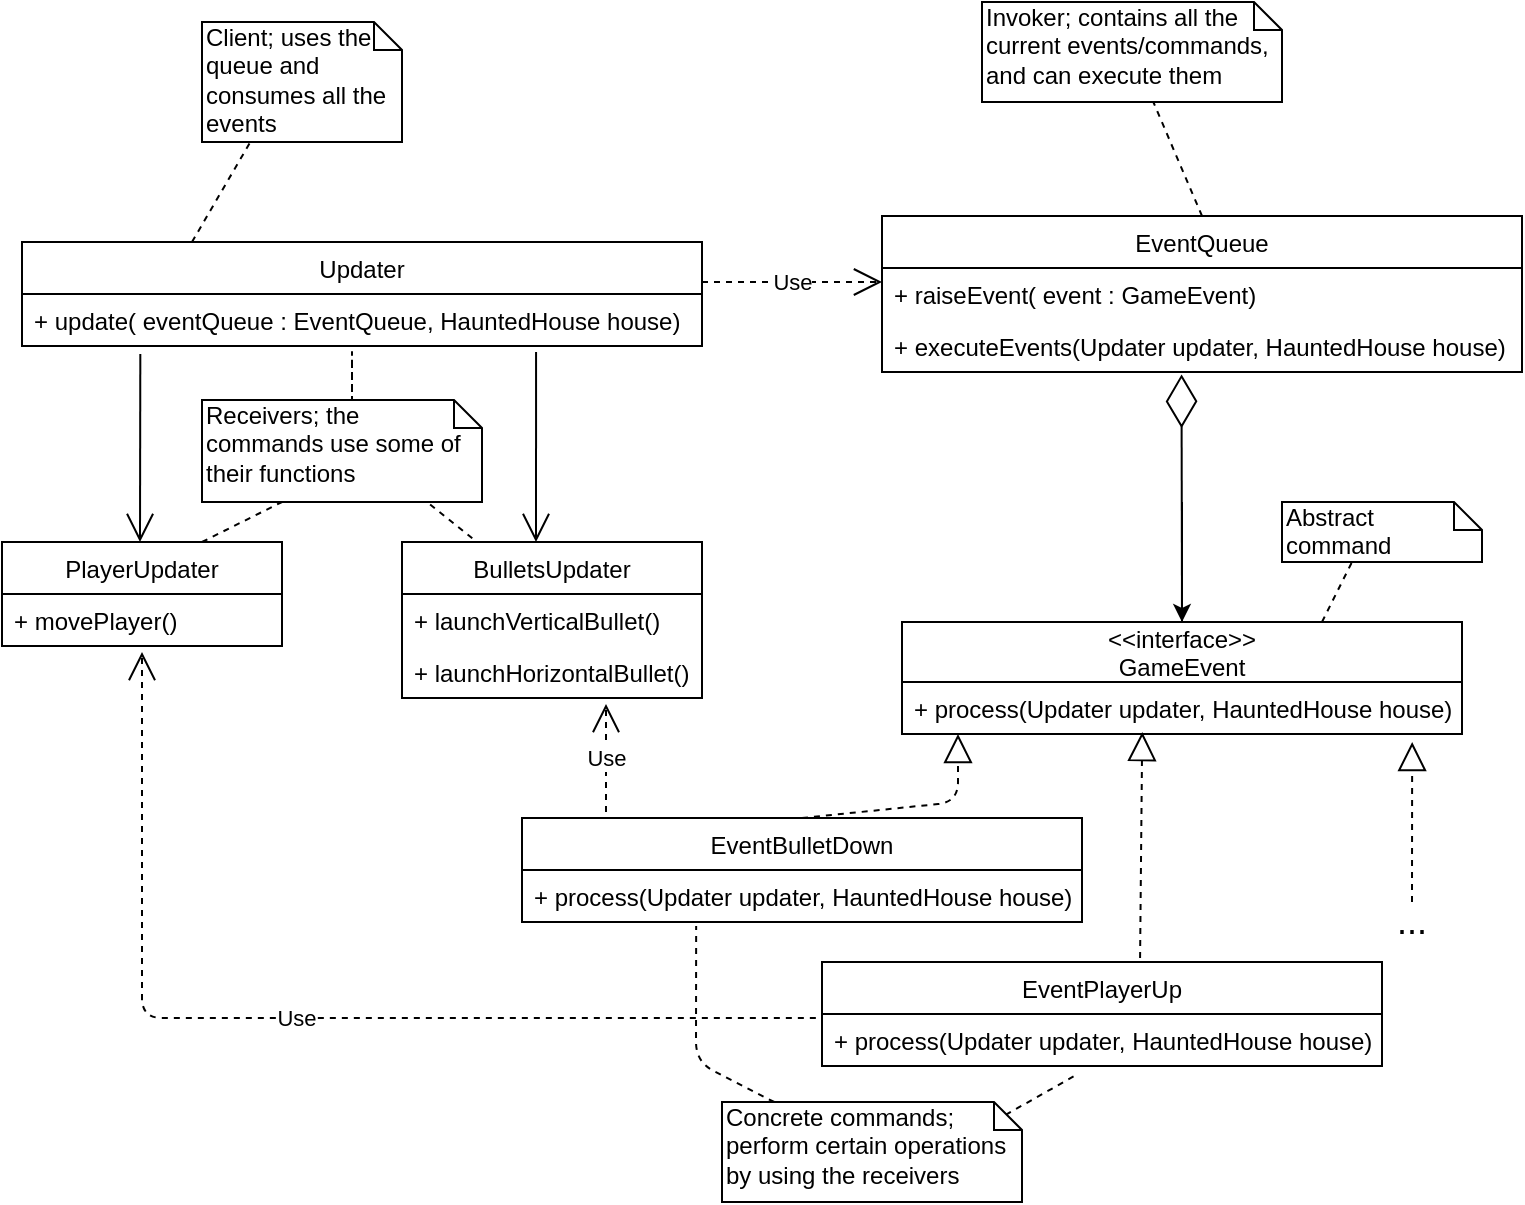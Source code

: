 <mxfile version="10.7.3" type="device"><diagram id="NFGaNk8pFJrYSLJNn4He" name="Page-1"><mxGraphModel dx="918" dy="648" grid="1" gridSize="10" guides="1" tooltips="1" connect="1" arrows="1" fold="1" page="1" pageScale="1" pageWidth="827" pageHeight="1169" math="0" shadow="0"><root><mxCell id="0"/><mxCell id="1" parent="0"/><mxCell id="ev_TJrRn8RHCsd9zcka4-1" value="Updater" style="swimlane;fontStyle=0;childLayout=stackLayout;horizontal=1;startSize=26;fillColor=none;horizontalStack=0;resizeParent=1;resizeParentMax=0;resizeLast=0;collapsible=1;marginBottom=0;" parent="1" vertex="1"><mxGeometry x="20" y="140" width="340" height="52" as="geometry"/></mxCell><mxCell id="ev_TJrRn8RHCsd9zcka4-2" value="+ update( eventQueue : EventQueue, HauntedHouse house)" style="text;strokeColor=none;fillColor=none;align=left;verticalAlign=top;spacingLeft=4;spacingRight=4;overflow=hidden;rotatable=0;points=[[0,0.5],[1,0.5]];portConstraint=eastwest;" parent="ev_TJrRn8RHCsd9zcka4-1" vertex="1"><mxGeometry y="26" width="340" height="26" as="geometry"/></mxCell><mxCell id="ev_TJrRn8RHCsd9zcka4-5" value="" style="endArrow=none;dashed=1;html=1;exitX=0.25;exitY=0;exitDx=0;exitDy=0;" parent="1" source="ev_TJrRn8RHCsd9zcka4-1" edge="1"><mxGeometry width="50" height="50" relative="1" as="geometry"><mxPoint x="90" y="130" as="sourcePoint"/><mxPoint x="140" y="80" as="targetPoint"/><Array as="points"/></mxGeometry></mxCell><mxCell id="ev_TJrRn8RHCsd9zcka4-6" value="Client; uses the queue and consumes all the events" style="shape=note;whiteSpace=wrap;html=1;size=14;verticalAlign=top;align=left;spacingTop=-6;" parent="1" vertex="1"><mxGeometry x="110" y="30" width="100" height="60" as="geometry"/></mxCell><mxCell id="ev_TJrRn8RHCsd9zcka4-7" value="Use" style="endArrow=open;endSize=12;dashed=1;html=1;" parent="1" edge="1"><mxGeometry width="160" relative="1" as="geometry"><mxPoint x="360" y="160" as="sourcePoint"/><mxPoint x="450" y="160" as="targetPoint"/></mxGeometry></mxCell><mxCell id="ev_TJrRn8RHCsd9zcka4-8" value="EventQueue" style="swimlane;fontStyle=0;childLayout=stackLayout;horizontal=1;startSize=26;fillColor=none;horizontalStack=0;resizeParent=1;resizeParentMax=0;resizeLast=0;collapsible=1;marginBottom=0;" parent="1" vertex="1"><mxGeometry x="450" y="127" width="320" height="78" as="geometry"/></mxCell><mxCell id="ev_TJrRn8RHCsd9zcka4-9" value="+ raiseEvent( event : GameEvent)" style="text;strokeColor=none;fillColor=none;align=left;verticalAlign=top;spacingLeft=4;spacingRight=4;overflow=hidden;rotatable=0;points=[[0,0.5],[1,0.5]];portConstraint=eastwest;" parent="ev_TJrRn8RHCsd9zcka4-8" vertex="1"><mxGeometry y="26" width="320" height="26" as="geometry"/></mxCell><mxCell id="ev_TJrRn8RHCsd9zcka4-10" value="+ executeEvents(Updater updater, HauntedHouse house)" style="text;strokeColor=none;fillColor=none;align=left;verticalAlign=top;spacingLeft=4;spacingRight=4;overflow=hidden;rotatable=0;points=[[0,0.5],[1,0.5]];portConstraint=eastwest;" parent="ev_TJrRn8RHCsd9zcka4-8" vertex="1"><mxGeometry y="52" width="320" height="26" as="geometry"/></mxCell><mxCell id="ev_TJrRn8RHCsd9zcka4-12" value="" style="endArrow=none;dashed=1;html=1;exitX=0.5;exitY=0;exitDx=0;exitDy=0;" parent="1" source="ev_TJrRn8RHCsd9zcka4-8" target="ev_TJrRn8RHCsd9zcka4-13" edge="1"><mxGeometry width="50" height="50" relative="1" as="geometry"><mxPoint x="410" y="120" as="sourcePoint"/><mxPoint x="460" y="70" as="targetPoint"/></mxGeometry></mxCell><mxCell id="ev_TJrRn8RHCsd9zcka4-13" value="Invoker; contains all the current events/commands, and can execute them" style="shape=note;whiteSpace=wrap;html=1;size=14;verticalAlign=top;align=left;spacingTop=-6;" parent="1" vertex="1"><mxGeometry x="500" y="20" width="150" height="50" as="geometry"/></mxCell><mxCell id="ev_TJrRn8RHCsd9zcka4-14" value="" style="endArrow=diamondThin;endFill=0;endSize=24;html=1;entryX=0.468;entryY=1.046;entryDx=0;entryDy=0;entryPerimeter=0;exitX=0.5;exitY=0;exitDx=0;exitDy=0;" parent="1" source="ev_TJrRn8RHCsd9zcka4-15" target="ev_TJrRn8RHCsd9zcka4-10" edge="1"><mxGeometry width="160" relative="1" as="geometry"><mxPoint x="607" y="320" as="sourcePoint"/><mxPoint x="607" y="207" as="targetPoint"/></mxGeometry></mxCell><mxCell id="ev_TJrRn8RHCsd9zcka4-15" value="&#10;&lt;&lt;interface&gt;&gt;&#10;GameEvent&#10;" style="swimlane;fontStyle=0;childLayout=stackLayout;horizontal=1;startSize=30;fillColor=none;horizontalStack=0;resizeParent=1;resizeParentMax=0;resizeLast=0;collapsible=1;marginBottom=0;" parent="1" vertex="1"><mxGeometry x="460" y="330" width="280" height="56" as="geometry"/></mxCell><mxCell id="ev_TJrRn8RHCsd9zcka4-16" value="+ process(Updater updater, HauntedHouse house)" style="text;strokeColor=none;fillColor=none;align=left;verticalAlign=top;spacingLeft=4;spacingRight=4;overflow=hidden;rotatable=0;points=[[0,0.5],[1,0.5]];portConstraint=eastwest;" parent="ev_TJrRn8RHCsd9zcka4-15" vertex="1"><mxGeometry y="30" width="280" height="26" as="geometry"/></mxCell><mxCell id="ev_TJrRn8RHCsd9zcka4-22" value="" style="endArrow=classic;html=1;" parent="1" edge="1"><mxGeometry width="50" height="50" relative="1" as="geometry"><mxPoint x="600" y="270" as="sourcePoint"/><mxPoint x="600" y="330" as="targetPoint"/></mxGeometry></mxCell><mxCell id="ev_TJrRn8RHCsd9zcka4-23" value="" style="endArrow=none;dashed=1;html=1;exitX=0.75;exitY=0;exitDx=0;exitDy=0;" parent="1" source="ev_TJrRn8RHCsd9zcka4-15" edge="1"><mxGeometry width="50" height="50" relative="1" as="geometry"><mxPoint x="680" y="310" as="sourcePoint"/><mxPoint x="690" y="290" as="targetPoint"/></mxGeometry></mxCell><mxCell id="ev_TJrRn8RHCsd9zcka4-24" value="Abstract command" style="shape=note;whiteSpace=wrap;html=1;size=14;verticalAlign=top;align=left;spacingTop=-6;" parent="1" vertex="1"><mxGeometry x="650" y="270" width="100" height="30" as="geometry"/></mxCell><mxCell id="ev_TJrRn8RHCsd9zcka4-25" value="" style="endArrow=block;dashed=1;endFill=0;endSize=12;html=1;entryX=0.1;entryY=1;entryDx=0;entryDy=0;entryPerimeter=0;exitX=0.5;exitY=0;exitDx=0;exitDy=0;" parent="1" source="ev_TJrRn8RHCsd9zcka4-32" target="ev_TJrRn8RHCsd9zcka4-16" edge="1"><mxGeometry width="160" relative="1" as="geometry"><mxPoint x="489" y="470" as="sourcePoint"/><mxPoint x="489" y="391" as="targetPoint"/><Array as="points"><mxPoint x="488" y="420"/></Array></mxGeometry></mxCell><mxCell id="ev_TJrRn8RHCsd9zcka4-28" value="" style="endArrow=block;dashed=1;endFill=0;endSize=12;html=1;entryX=0.429;entryY=0.962;entryDx=0;entryDy=0;entryPerimeter=0;exitX=0.568;exitY=-0.038;exitDx=0;exitDy=0;exitPerimeter=0;" parent="1" source="ev_TJrRn8RHCsd9zcka4-36" target="ev_TJrRn8RHCsd9zcka4-16" edge="1"><mxGeometry width="160" relative="1" as="geometry"><mxPoint x="580" y="470" as="sourcePoint"/><mxPoint x="580" y="390" as="targetPoint"/></mxGeometry></mxCell><mxCell id="ev_TJrRn8RHCsd9zcka4-29" value="" style="endArrow=block;dashed=1;endFill=0;endSize=12;html=1;entryX=0.911;entryY=1.154;entryDx=0;entryDy=0;entryPerimeter=0;" parent="1" target="ev_TJrRn8RHCsd9zcka4-16" edge="1"><mxGeometry width="160" relative="1" as="geometry"><mxPoint x="715" y="470" as="sourcePoint"/><mxPoint x="790" y="460" as="targetPoint"/></mxGeometry></mxCell><mxCell id="ev_TJrRn8RHCsd9zcka4-30" value="&lt;font style=&quot;font-size: 18px&quot;&gt;...&lt;/font&gt;" style="text;html=1;strokeColor=none;fillColor=none;align=center;verticalAlign=middle;whiteSpace=wrap;rounded=0;" parent="1" vertex="1"><mxGeometry x="690" y="470" width="50" height="20" as="geometry"/></mxCell><mxCell id="ev_TJrRn8RHCsd9zcka4-32" value="EventBulletDown" style="swimlane;fontStyle=0;childLayout=stackLayout;horizontal=1;startSize=26;fillColor=none;horizontalStack=0;resizeParent=1;resizeParentMax=0;resizeLast=0;collapsible=1;marginBottom=0;" parent="1" vertex="1"><mxGeometry x="270" y="428" width="280" height="52" as="geometry"/></mxCell><mxCell id="ev_TJrRn8RHCsd9zcka4-33" value="+ process(Updater updater, HauntedHouse house)" style="text;strokeColor=none;fillColor=none;align=left;verticalAlign=top;spacingLeft=4;spacingRight=4;overflow=hidden;rotatable=0;points=[[0,0.5],[1,0.5]];portConstraint=eastwest;" parent="ev_TJrRn8RHCsd9zcka4-32" vertex="1"><mxGeometry y="26" width="280" height="26" as="geometry"/></mxCell><mxCell id="ev_TJrRn8RHCsd9zcka4-36" value="EventPlayerUp" style="swimlane;fontStyle=0;childLayout=stackLayout;horizontal=1;startSize=26;fillColor=none;horizontalStack=0;resizeParent=1;resizeParentMax=0;resizeLast=0;collapsible=1;marginBottom=0;" parent="1" vertex="1"><mxGeometry x="420" y="500" width="280" height="52" as="geometry"/></mxCell><mxCell id="ev_TJrRn8RHCsd9zcka4-37" value="+ process(Updater updater, HauntedHouse house)" style="text;strokeColor=none;fillColor=none;align=left;verticalAlign=top;spacingLeft=4;spacingRight=4;overflow=hidden;rotatable=0;points=[[0,0.5],[1,0.5]];portConstraint=eastwest;" parent="ev_TJrRn8RHCsd9zcka4-36" vertex="1"><mxGeometry y="26" width="280" height="26" as="geometry"/></mxCell><mxCell id="ev_TJrRn8RHCsd9zcka4-41" value="" style="endArrow=none;dashed=1;html=1;entryX=0.311;entryY=1.077;entryDx=0;entryDy=0;entryPerimeter=0;" parent="1" source="ev_TJrRn8RHCsd9zcka4-43" target="ev_TJrRn8RHCsd9zcka4-33" edge="1"><mxGeometry width="50" height="50" relative="1" as="geometry"><mxPoint x="420" y="600" as="sourcePoint"/><mxPoint x="370" y="570" as="targetPoint"/><Array as="points"><mxPoint x="357" y="550"/></Array></mxGeometry></mxCell><mxCell id="ev_TJrRn8RHCsd9zcka4-42" value="" style="endArrow=none;dashed=1;html=1;entryX=0.457;entryY=1.154;entryDx=0;entryDy=0;entryPerimeter=0;" parent="1" target="ev_TJrRn8RHCsd9zcka4-37" edge="1"><mxGeometry width="50" height="50" relative="1" as="geometry"><mxPoint x="470" y="600" as="sourcePoint"/><mxPoint x="530" y="590" as="targetPoint"/></mxGeometry></mxCell><mxCell id="ev_TJrRn8RHCsd9zcka4-43" value="Concrete commands;&lt;br&gt;perform certain operations by using the receivers&lt;br&gt;" style="shape=note;whiteSpace=wrap;html=1;size=14;verticalAlign=top;align=left;spacingTop=-6;" parent="1" vertex="1"><mxGeometry x="370" y="570" width="150" height="50" as="geometry"/></mxCell><mxCell id="ev_TJrRn8RHCsd9zcka4-44" value="" style="endArrow=open;endFill=1;endSize=12;html=1;exitX=0.174;exitY=1.154;exitDx=0;exitDy=0;exitPerimeter=0;" parent="1" source="ev_TJrRn8RHCsd9zcka4-2" edge="1"><mxGeometry width="160" relative="1" as="geometry"><mxPoint x="90" y="210" as="sourcePoint"/><mxPoint x="79" y="290" as="targetPoint"/></mxGeometry></mxCell><mxCell id="ev_TJrRn8RHCsd9zcka4-45" value="" style="endArrow=open;endFill=1;endSize=12;html=1;exitX=0.756;exitY=1.115;exitDx=0;exitDy=0;exitPerimeter=0;" parent="1" source="ev_TJrRn8RHCsd9zcka4-2" edge="1"><mxGeometry width="160" relative="1" as="geometry"><mxPoint x="190" y="250" as="sourcePoint"/><mxPoint x="277" y="290" as="targetPoint"/></mxGeometry></mxCell><mxCell id="ev_TJrRn8RHCsd9zcka4-46" value="PlayerUpdater" style="swimlane;fontStyle=0;childLayout=stackLayout;horizontal=1;startSize=26;fillColor=none;horizontalStack=0;resizeParent=1;resizeParentMax=0;resizeLast=0;collapsible=1;marginBottom=0;" parent="1" vertex="1"><mxGeometry x="10" y="290" width="140" height="52" as="geometry"/></mxCell><mxCell id="ev_TJrRn8RHCsd9zcka4-47" value="+ movePlayer()" style="text;strokeColor=none;fillColor=none;align=left;verticalAlign=top;spacingLeft=4;spacingRight=4;overflow=hidden;rotatable=0;points=[[0,0.5],[1,0.5]];portConstraint=eastwest;" parent="ev_TJrRn8RHCsd9zcka4-46" vertex="1"><mxGeometry y="26" width="140" height="26" as="geometry"/></mxCell><mxCell id="ev_TJrRn8RHCsd9zcka4-54" value="BulletsUpdater" style="swimlane;fontStyle=0;childLayout=stackLayout;horizontal=1;startSize=26;fillColor=none;horizontalStack=0;resizeParent=1;resizeParentMax=0;resizeLast=0;collapsible=1;marginBottom=0;" parent="1" vertex="1"><mxGeometry x="210" y="290" width="150" height="78" as="geometry"/></mxCell><mxCell id="ev_TJrRn8RHCsd9zcka4-55" value="+ launchVerticalBullet()" style="text;strokeColor=none;fillColor=none;align=left;verticalAlign=top;spacingLeft=4;spacingRight=4;overflow=hidden;rotatable=0;points=[[0,0.5],[1,0.5]];portConstraint=eastwest;" parent="ev_TJrRn8RHCsd9zcka4-54" vertex="1"><mxGeometry y="26" width="150" height="26" as="geometry"/></mxCell><mxCell id="ev_TJrRn8RHCsd9zcka4-56" value="+ launchHorizontalBullet()" style="text;strokeColor=none;fillColor=none;align=left;verticalAlign=top;spacingLeft=4;spacingRight=4;overflow=hidden;rotatable=0;points=[[0,0.5],[1,0.5]];portConstraint=eastwest;" parent="ev_TJrRn8RHCsd9zcka4-54" vertex="1"><mxGeometry y="52" width="150" height="26" as="geometry"/></mxCell><mxCell id="ev_TJrRn8RHCsd9zcka4-58" value="" style="endArrow=none;dashed=1;html=1;" parent="1" edge="1"><mxGeometry width="50" height="50" relative="1" as="geometry"><mxPoint x="185" y="220" as="sourcePoint"/><mxPoint x="185" y="230" as="targetPoint"/><Array as="points"><mxPoint x="185" y="190"/><mxPoint x="185" y="220"/></Array></mxGeometry></mxCell><mxCell id="ev_TJrRn8RHCsd9zcka4-59" value="" style="endArrow=none;dashed=1;html=1;" parent="1" edge="1"><mxGeometry width="50" height="50" relative="1" as="geometry"><mxPoint x="110" y="290" as="sourcePoint"/><mxPoint x="150" y="270" as="targetPoint"/></mxGeometry></mxCell><mxCell id="ev_TJrRn8RHCsd9zcka4-60" value="" style="endArrow=none;dashed=1;html=1;entryX=0.25;entryY=0;entryDx=0;entryDy=0;" parent="1" target="ev_TJrRn8RHCsd9zcka4-54" edge="1"><mxGeometry width="50" height="50" relative="1" as="geometry"><mxPoint x="210" y="260" as="sourcePoint"/><mxPoint x="260" y="230" as="targetPoint"/></mxGeometry></mxCell><mxCell id="ev_TJrRn8RHCsd9zcka4-61" value="Receivers; the commands use some of their functions" style="shape=note;whiteSpace=wrap;html=1;size=14;verticalAlign=top;align=left;spacingTop=-6;" parent="1" vertex="1"><mxGeometry x="110" y="219" width="140" height="51" as="geometry"/></mxCell><mxCell id="ev_TJrRn8RHCsd9zcka4-62" value="Use" style="endArrow=open;endSize=12;dashed=1;html=1;entryX=0.68;entryY=1.115;entryDx=0;entryDy=0;entryPerimeter=0;exitX=0.15;exitY=-0.058;exitDx=0;exitDy=0;exitPerimeter=0;" parent="1" source="ev_TJrRn8RHCsd9zcka4-32" target="ev_TJrRn8RHCsd9zcka4-56" edge="1"><mxGeometry width="160" relative="1" as="geometry"><mxPoint x="220" y="410" as="sourcePoint"/><mxPoint x="380" y="410" as="targetPoint"/></mxGeometry></mxCell><mxCell id="ev_TJrRn8RHCsd9zcka4-63" value="Use" style="endArrow=open;endSize=12;dashed=1;html=1;exitX=-0.011;exitY=0.077;exitDx=0;exitDy=0;exitPerimeter=0;entryX=0.5;entryY=1.115;entryDx=0;entryDy=0;entryPerimeter=0;" parent="1" source="ev_TJrRn8RHCsd9zcka4-37" target="ev_TJrRn8RHCsd9zcka4-47" edge="1"><mxGeometry width="160" relative="1" as="geometry"><mxPoint x="140" y="530" as="sourcePoint"/><mxPoint x="300" y="530" as="targetPoint"/><Array as="points"><mxPoint x="80" y="528"/></Array></mxGeometry></mxCell></root></mxGraphModel></diagram></mxfile>